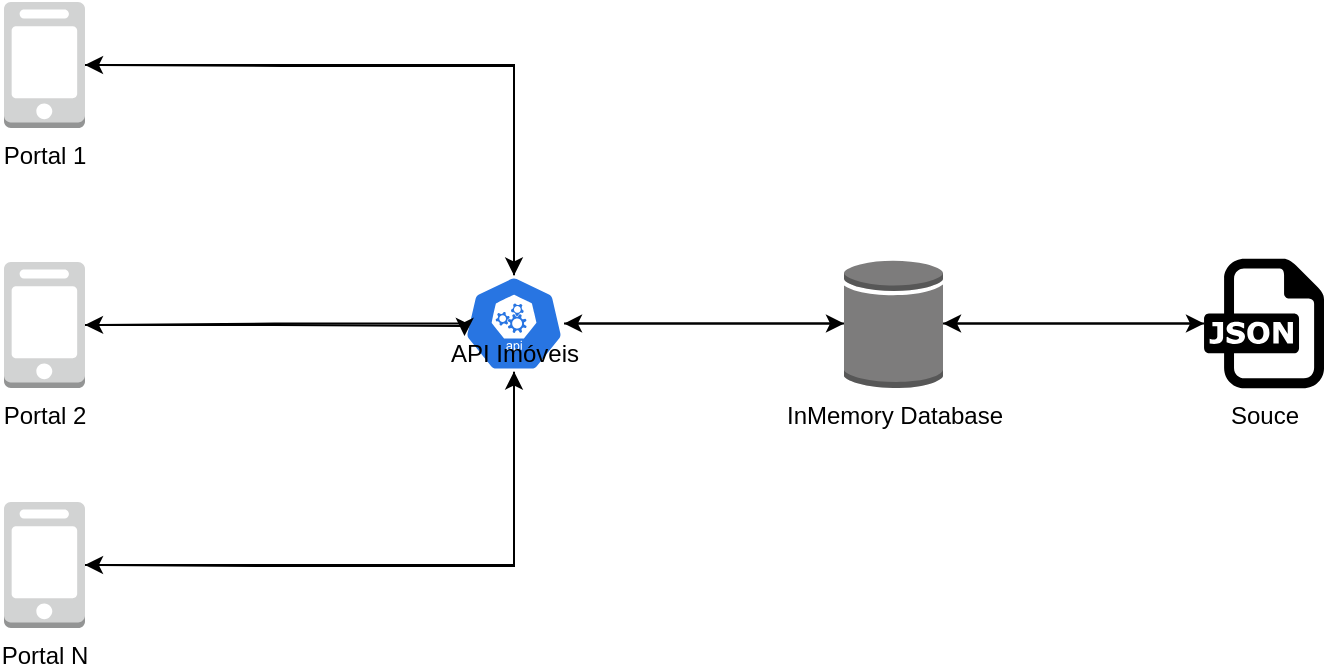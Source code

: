 <mxfile version="14.6.13" type="device"><diagram id="xBr6BXrgBO0AOaLeL5KL" name="Page-1"><mxGraphModel dx="788" dy="498" grid="1" gridSize="10" guides="1" tooltips="1" connect="1" arrows="1" fold="1" page="1" pageScale="1" pageWidth="850" pageHeight="1100" math="0" shadow="0"><root><mxCell id="0"/><mxCell id="1" parent="0"/><mxCell id="X7DjJsJBX4Yv58I-vm2R-7" style="edgeStyle=orthogonalEdgeStyle;rounded=0;orthogonalLoop=1;jettySize=auto;html=1;exitX=1;exitY=0.5;exitDx=0;exitDy=0;exitPerimeter=0;entryX=0.5;entryY=0;entryDx=0;entryDy=0;entryPerimeter=0;verticalAlign=bottom;" parent="1" source="X7DjJsJBX4Yv58I-vm2R-1" target="X7DjJsJBX4Yv58I-vm2R-2" edge="1"><mxGeometry relative="1" as="geometry"/></mxCell><mxCell id="X7DjJsJBX4Yv58I-vm2R-1" value="Portal 1" style="outlineConnect=0;dashed=0;verticalLabelPosition=bottom;verticalAlign=top;align=center;html=1;shape=mxgraph.aws3.mobile_client;fillColor=#D2D3D3;gradientColor=none;" parent="1" vertex="1"><mxGeometry x="90" y="160" width="40.5" height="63" as="geometry"/></mxCell><mxCell id="X7DjJsJBX4Yv58I-vm2R-8" style="edgeStyle=orthogonalEdgeStyle;rounded=0;orthogonalLoop=1;jettySize=auto;html=1;entryX=1;entryY=0.5;entryDx=0;entryDy=0;entryPerimeter=0;verticalAlign=bottom;" parent="1" source="X7DjJsJBX4Yv58I-vm2R-2" target="X7DjJsJBX4Yv58I-vm2R-1" edge="1"><mxGeometry relative="1" as="geometry"><Array as="points"><mxPoint x="345" y="192"/><mxPoint x="230" y="192"/></Array></mxGeometry></mxCell><mxCell id="X7DjJsJBX4Yv58I-vm2R-10" style="edgeStyle=orthogonalEdgeStyle;rounded=0;orthogonalLoop=1;jettySize=auto;html=1;entryX=1;entryY=0.5;entryDx=0;entryDy=0;entryPerimeter=0;verticalAlign=bottom;" parent="1" source="X7DjJsJBX4Yv58I-vm2R-2" target="X7DjJsJBX4Yv58I-vm2R-4" edge="1"><mxGeometry relative="1" as="geometry"/></mxCell><mxCell id="X7DjJsJBX4Yv58I-vm2R-12" style="edgeStyle=orthogonalEdgeStyle;rounded=0;orthogonalLoop=1;jettySize=auto;html=1;entryX=1;entryY=0.5;entryDx=0;entryDy=0;entryPerimeter=0;verticalAlign=bottom;" parent="1" source="X7DjJsJBX4Yv58I-vm2R-2" target="X7DjJsJBX4Yv58I-vm2R-6" edge="1"><mxGeometry relative="1" as="geometry"><Array as="points"><mxPoint x="345" y="442"/><mxPoint x="225" y="442"/></Array></mxGeometry></mxCell><mxCell id="X7DjJsJBX4Yv58I-vm2R-15" style="edgeStyle=orthogonalEdgeStyle;rounded=0;orthogonalLoop=1;jettySize=auto;html=1;verticalAlign=bottom;" parent="1" source="X7DjJsJBX4Yv58I-vm2R-2" target="X7DjJsJBX4Yv58I-vm2R-14" edge="1"><mxGeometry relative="1" as="geometry"/></mxCell><mxCell id="X7DjJsJBX4Yv58I-vm2R-2" value="API Imóveis" style="html=1;dashed=0;whitespace=wrap;fillColor=#2875E2;strokeColor=#ffffff;points=[[0.005,0.63,0],[0.1,0.2,0],[0.9,0.2,0],[0.5,0,0],[0.995,0.63,0],[0.72,0.99,0],[0.5,1,0],[0.28,0.99,0]];shape=mxgraph.kubernetes.icon;prIcon=api;verticalAlign=bottom;" parent="1" vertex="1"><mxGeometry x="320" y="296.75" width="50" height="48" as="geometry"/></mxCell><mxCell id="X7DjJsJBX4Yv58I-vm2R-9" style="edgeStyle=orthogonalEdgeStyle;rounded=0;orthogonalLoop=1;jettySize=auto;html=1;entryX=0.005;entryY=0.63;entryDx=0;entryDy=0;entryPerimeter=0;verticalAlign=bottom;" parent="1" source="X7DjJsJBX4Yv58I-vm2R-4" target="X7DjJsJBX4Yv58I-vm2R-2" edge="1"><mxGeometry relative="1" as="geometry"><Array as="points"><mxPoint x="225" y="322"/><mxPoint x="320" y="322"/></Array></mxGeometry></mxCell><mxCell id="X7DjJsJBX4Yv58I-vm2R-4" value="Portal 2" style="outlineConnect=0;dashed=0;verticalLabelPosition=bottom;verticalAlign=top;align=center;html=1;shape=mxgraph.aws3.mobile_client;fillColor=#D2D3D3;gradientColor=none;" parent="1" vertex="1"><mxGeometry x="90" y="290" width="40.5" height="63" as="geometry"/></mxCell><mxCell id="X7DjJsJBX4Yv58I-vm2R-11" style="edgeStyle=orthogonalEdgeStyle;rounded=0;orthogonalLoop=1;jettySize=auto;html=1;entryX=0.5;entryY=1;entryDx=0;entryDy=0;entryPerimeter=0;verticalAlign=bottom;" parent="1" source="X7DjJsJBX4Yv58I-vm2R-6" target="X7DjJsJBX4Yv58I-vm2R-2" edge="1"><mxGeometry relative="1" as="geometry"/></mxCell><mxCell id="X7DjJsJBX4Yv58I-vm2R-6" value="Portal N" style="outlineConnect=0;dashed=0;verticalLabelPosition=bottom;verticalAlign=top;align=center;html=1;shape=mxgraph.aws3.mobile_client;fillColor=#D2D3D3;gradientColor=none;" parent="1" vertex="1"><mxGeometry x="90" y="410" width="40.5" height="63" as="geometry"/></mxCell><mxCell id="X7DjJsJBX4Yv58I-vm2R-16" style="edgeStyle=orthogonalEdgeStyle;rounded=0;orthogonalLoop=1;jettySize=auto;html=1;verticalAlign=bottom;" parent="1" source="X7DjJsJBX4Yv58I-vm2R-14" target="X7DjJsJBX4Yv58I-vm2R-2" edge="1"><mxGeometry relative="1" as="geometry"/></mxCell><mxCell id="X7DjJsJBX4Yv58I-vm2R-18" style="edgeStyle=orthogonalEdgeStyle;rounded=0;orthogonalLoop=1;jettySize=auto;html=1;verticalAlign=bottom;" parent="1" source="X7DjJsJBX4Yv58I-vm2R-14" target="X7DjJsJBX4Yv58I-vm2R-17" edge="1"><mxGeometry relative="1" as="geometry"/></mxCell><mxCell id="X7DjJsJBX4Yv58I-vm2R-14" value="InMemory Database" style="outlineConnect=0;dashed=0;verticalLabelPosition=bottom;verticalAlign=top;align=center;html=1;shape=mxgraph.aws3.generic_database;fillColor=#7D7C7C;gradientColor=none;" parent="1" vertex="1"><mxGeometry x="510" y="288.5" width="49.5" height="64.5" as="geometry"/></mxCell><mxCell id="X7DjJsJBX4Yv58I-vm2R-19" style="edgeStyle=orthogonalEdgeStyle;rounded=0;orthogonalLoop=1;jettySize=auto;html=1;entryX=1;entryY=0.5;entryDx=0;entryDy=0;entryPerimeter=0;verticalAlign=bottom;" parent="1" source="X7DjJsJBX4Yv58I-vm2R-17" target="X7DjJsJBX4Yv58I-vm2R-14" edge="1"><mxGeometry relative="1" as="geometry"/></mxCell><mxCell id="X7DjJsJBX4Yv58I-vm2R-17" value="Souce" style="dashed=0;outlineConnect=0;html=1;align=center;labelPosition=center;verticalLabelPosition=bottom;verticalAlign=top;shape=mxgraph.weblogos.json" parent="1" vertex="1"><mxGeometry x="690" y="288.35" width="60" height="64.8" as="geometry"/></mxCell></root></mxGraphModel></diagram></mxfile>